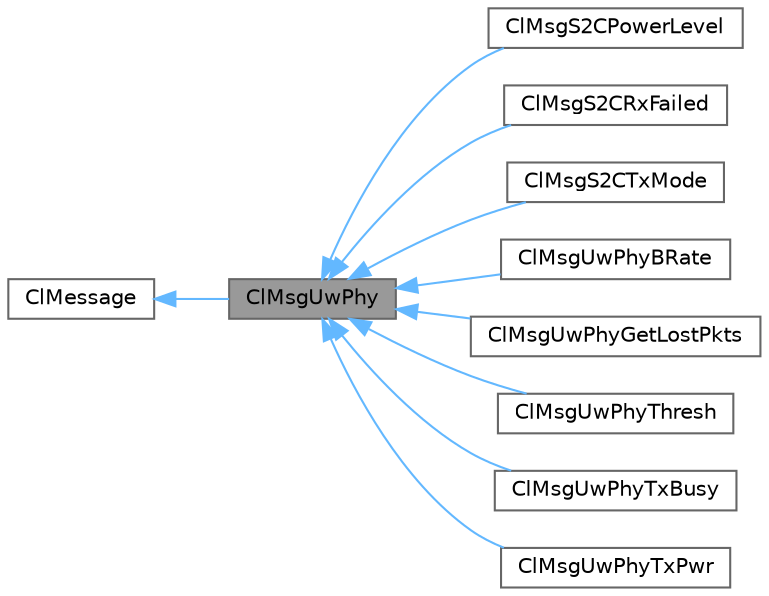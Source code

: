 digraph "ClMsgUwPhy"
{
 // LATEX_PDF_SIZE
  bgcolor="transparent";
  edge [fontname=Helvetica,fontsize=10,labelfontname=Helvetica,labelfontsize=10];
  node [fontname=Helvetica,fontsize=10,shape=box,height=0.2,width=0.4];
  rankdir="LR";
  Node1 [id="Node000001",label="ClMsgUwPhy",height=0.2,width=0.4,color="gray40", fillcolor="grey60", style="filled", fontcolor="black",tooltip="ClMsgUwPhy should be extended and used to ask to set or get a parameter of a specific phy."];
  Node2 -> Node1 [id="edge1_Node000001_Node000002",dir="back",color="steelblue1",style="solid",tooltip=" "];
  Node2 [id="Node000002",label="ClMessage",height=0.2,width=0.4,color="gray40", fillcolor="white", style="filled",tooltip=" "];
  Node1 -> Node3 [id="edge2_Node000001_Node000003",dir="back",color="steelblue1",style="solid",tooltip=" "];
  Node3 [id="Node000003",label="ClMsgS2CPowerLevel",height=0.2,width=0.4,color="gray40", fillcolor="white", style="filled",URL="$classClMsgS2CPowerLevel.html",tooltip="Class representing the message for changing or retrieving the power level (source level)"];
  Node1 -> Node4 [id="edge3_Node000001_Node000004",dir="back",color="steelblue1",style="solid",tooltip=" "];
  Node4 [id="Node000004",label="ClMsgS2CRxFailed",height=0.2,width=0.4,color="gray40", fillcolor="white", style="filled",URL="$classClMsgS2CRxFailed.html",tooltip="Class representing the Cl message type used for retrieving the failed receptions counter of S2C devic..."];
  Node1 -> Node5 [id="edge4_Node000001_Node000005",dir="back",color="steelblue1",style="solid",tooltip=" "];
  Node5 [id="Node000005",label="ClMsgS2CTxMode",height=0.2,width=0.4,color="gray40", fillcolor="white", style="filled",URL="$classClMsgS2CTxMode.html",tooltip="Cl Message type for setting the Tx Mode: Instant Message, Burst or Piggyback."];
  Node1 -> Node6 [id="edge5_Node000001_Node000006",dir="back",color="steelblue1",style="solid",tooltip=" "];
  Node6 [id="Node000006",label="ClMsgUwPhyBRate",height=0.2,width=0.4,color="gray40", fillcolor="white", style="filled",URL="$classClMsgUwPhyBRate.html",tooltip="ClMsgUwPhyBRate should be and used to ask either to set or get the communication rate (can be bitrate..."];
  Node1 -> Node7 [id="edge6_Node000001_Node000007",dir="back",color="steelblue1",style="solid",tooltip=" "];
  Node7 [id="Node000007",label="ClMsgUwPhyGetLostPkts",height=0.2,width=0.4,color="gray40", fillcolor="white", style="filled",URL="$classClMsgUwPhyGetLostPkts.html",tooltip="ClMsgUwPhyGetLostPkts should be used by a layer to ask the phy how many packets it discarded from the..."];
  Node1 -> Node8 [id="edge7_Node000001_Node000008",dir="back",color="steelblue1",style="solid",tooltip=" "];
  Node8 [id="Node000008",label="ClMsgUwPhyThresh",height=0.2,width=0.4,color="gray40", fillcolor="white", style="filled",URL="$classClMsgUwPhyThresh.html",tooltip="ClMsgUwPhyThresh should be and used to ask either to set or get the receiving threshold (can be SNR o..."];
  Node1 -> Node9 [id="edge8_Node000001_Node000009",dir="back",color="steelblue1",style="solid",tooltip=" "];
  Node9 [id="Node000009",label="ClMsgUwPhyTxBusy",height=0.2,width=0.4,color="gray40", fillcolor="white", style="filled",URL="$classClMsgUwPhyTxBusy.html",tooltip="ClMsgUwPhyTxBusy should be and used to ask either to set or get the transmitting busy variable of a s..."];
  Node1 -> Node10 [id="edge9_Node000001_Node000010",dir="back",color="steelblue1",style="solid",tooltip=" "];
  Node10 [id="Node000010",label="ClMsgUwPhyTxPwr",height=0.2,width=0.4,color="gray40", fillcolor="white", style="filled",URL="$classClMsgUwPhyTxPwr.html",tooltip="ClMsgUwPhyTxPwr should be and used to ask either to set or get the transmitting power of a specific p..."];
}
